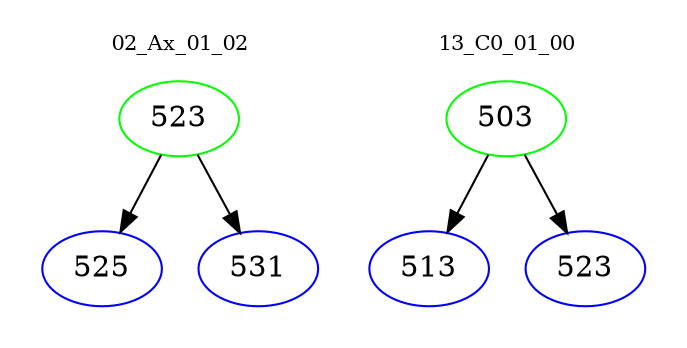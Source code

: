 digraph{
subgraph cluster_0 {
color = white
label = "02_Ax_01_02";
fontsize=10;
T0_523 [label="523", color="green"]
T0_523 -> T0_525 [color="black"]
T0_525 [label="525", color="blue"]
T0_523 -> T0_531 [color="black"]
T0_531 [label="531", color="blue"]
}
subgraph cluster_1 {
color = white
label = "13_C0_01_00";
fontsize=10;
T1_503 [label="503", color="green"]
T1_503 -> T1_513 [color="black"]
T1_513 [label="513", color="blue"]
T1_503 -> T1_523 [color="black"]
T1_523 [label="523", color="blue"]
}
}

